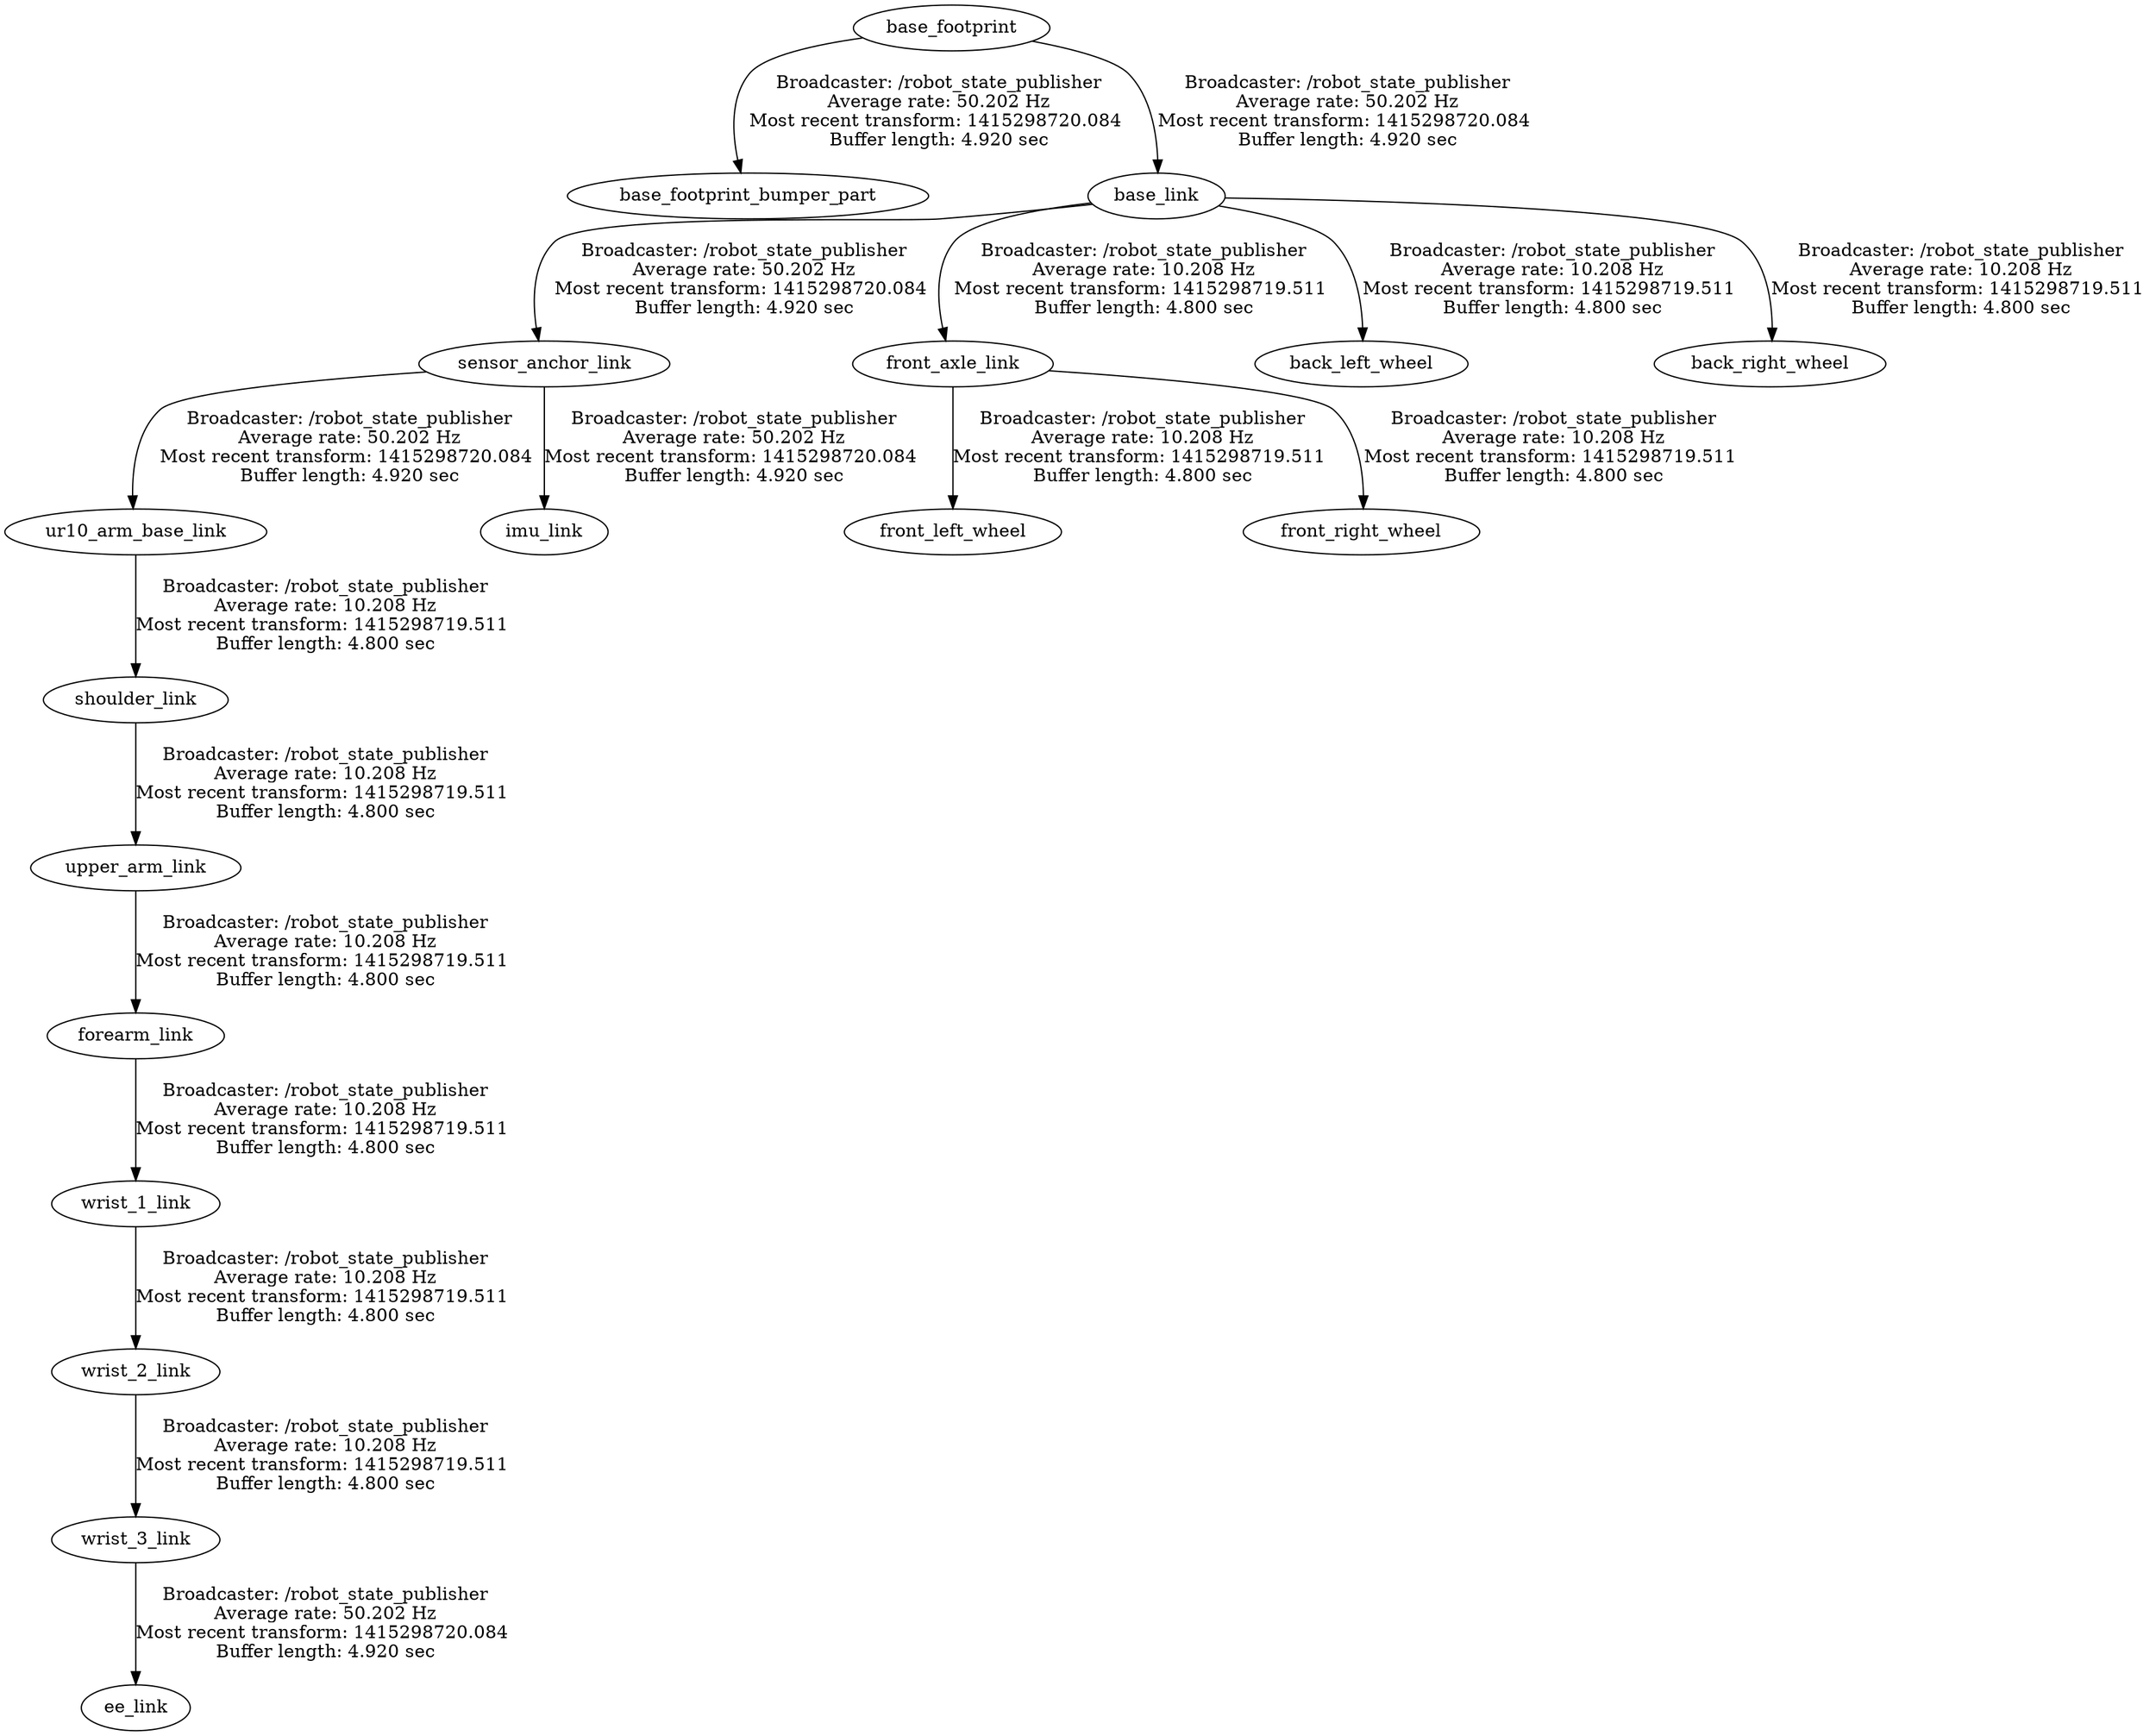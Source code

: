 digraph G {
"base_footprint" -> "base_footprint_bumper_part"[label="Broadcaster: /robot_state_publisher\nAverage rate: 50.202 Hz\nMost recent transform: 1415298720.084 \nBuffer length: 4.920 sec\n"];
"base_footprint" -> "base_link"[label="Broadcaster: /robot_state_publisher\nAverage rate: 50.202 Hz\nMost recent transform: 1415298720.084 \nBuffer length: 4.920 sec\n"];
"base_link" -> "sensor_anchor_link"[label="Broadcaster: /robot_state_publisher\nAverage rate: 50.202 Hz\nMost recent transform: 1415298720.084 \nBuffer length: 4.920 sec\n"];
"wrist_3_link" -> "ee_link"[label="Broadcaster: /robot_state_publisher\nAverage rate: 50.202 Hz\nMost recent transform: 1415298720.084 \nBuffer length: 4.920 sec\n"];
"wrist_2_link" -> "wrist_3_link"[label="Broadcaster: /robot_state_publisher\nAverage rate: 10.208 Hz\nMost recent transform: 1415298719.511 \nBuffer length: 4.800 sec\n"];
"sensor_anchor_link" -> "ur10_arm_base_link"[label="Broadcaster: /robot_state_publisher\nAverage rate: 50.202 Hz\nMost recent transform: 1415298720.084 \nBuffer length: 4.920 sec\n"];
"sensor_anchor_link" -> "imu_link"[label="Broadcaster: /robot_state_publisher\nAverage rate: 50.202 Hz\nMost recent transform: 1415298720.084 \nBuffer length: 4.920 sec\n"];
"upper_arm_link" -> "forearm_link"[label="Broadcaster: /robot_state_publisher\nAverage rate: 10.208 Hz\nMost recent transform: 1415298719.511 \nBuffer length: 4.800 sec\n"];
"shoulder_link" -> "upper_arm_link"[label="Broadcaster: /robot_state_publisher\nAverage rate: 10.208 Hz\nMost recent transform: 1415298719.511 \nBuffer length: 4.800 sec\n"];
"base_link" -> "front_axle_link"[label="Broadcaster: /robot_state_publisher\nAverage rate: 10.208 Hz\nMost recent transform: 1415298719.511 \nBuffer length: 4.800 sec\n"];
"base_link" -> "back_left_wheel"[label="Broadcaster: /robot_state_publisher\nAverage rate: 10.208 Hz\nMost recent transform: 1415298719.511 \nBuffer length: 4.800 sec\n"];
"base_link" -> "back_right_wheel"[label="Broadcaster: /robot_state_publisher\nAverage rate: 10.208 Hz\nMost recent transform: 1415298719.511 \nBuffer length: 4.800 sec\n"];
"front_axle_link" -> "front_left_wheel"[label="Broadcaster: /robot_state_publisher\nAverage rate: 10.208 Hz\nMost recent transform: 1415298719.511 \nBuffer length: 4.800 sec\n"];
"front_axle_link" -> "front_right_wheel"[label="Broadcaster: /robot_state_publisher\nAverage rate: 10.208 Hz\nMost recent transform: 1415298719.511 \nBuffer length: 4.800 sec\n"];
"ur10_arm_base_link" -> "shoulder_link"[label="Broadcaster: /robot_state_publisher\nAverage rate: 10.208 Hz\nMost recent transform: 1415298719.511 \nBuffer length: 4.800 sec\n"];
"forearm_link" -> "wrist_1_link"[label="Broadcaster: /robot_state_publisher\nAverage rate: 10.208 Hz\nMost recent transform: 1415298719.511 \nBuffer length: 4.800 sec\n"];
"wrist_1_link" -> "wrist_2_link"[label="Broadcaster: /robot_state_publisher\nAverage rate: 10.208 Hz\nMost recent transform: 1415298719.511 \nBuffer length: 4.800 sec\n"];
}
